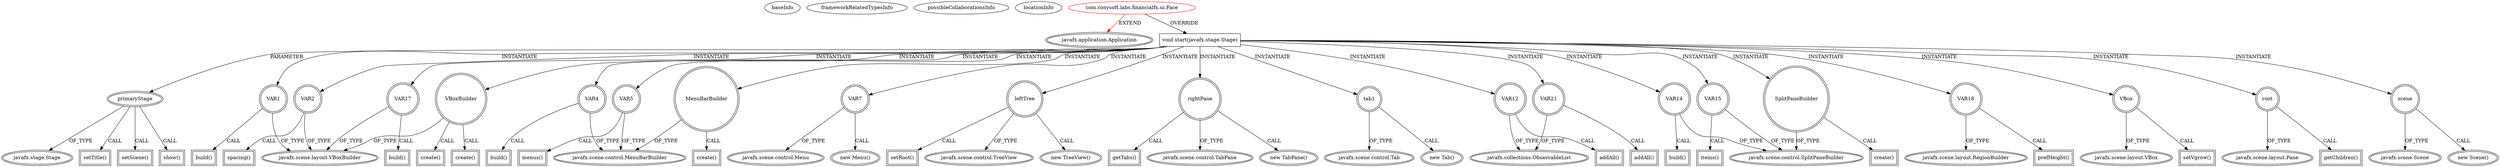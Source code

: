 digraph {
baseInfo[graphId=2313,category="extension_graph",isAnonymous=false,possibleRelation=false]
frameworkRelatedTypesInfo[0="javafx.application.Application"]
possibleCollaborationsInfo[]
locationInfo[projectName="cosysoft-financialfx",filePath="/cosysoft-financialfx/financialfx-master/incubatorfx/src/com/cosysoft/labs/financialfx/ui/Face.java",contextSignature="Face",graphId="2313"]
0[label="com.cosysoft.labs.financialfx.ui.Face",vertexType="ROOT_CLIENT_CLASS_DECLARATION",isFrameworkType=false,color=red]
1[label="javafx.application.Application",vertexType="FRAMEWORK_CLASS_TYPE",isFrameworkType=true,peripheries=2]
2[label="void start(javafx.stage.Stage)",vertexType="OVERRIDING_METHOD_DECLARATION",isFrameworkType=false,shape=box]
3[label="primaryStage",vertexType="PARAMETER_DECLARATION",isFrameworkType=true,peripheries=2]
4[label="javafx.stage.Stage",vertexType="FRAMEWORK_CLASS_TYPE",isFrameworkType=true,peripheries=2]
6[label="setTitle()",vertexType="INSIDE_CALL",isFrameworkType=true,peripheries=2,shape=box]
7[label="VAR1",vertexType="VARIABLE_EXPRESION",isFrameworkType=true,peripheries=2,shape=circle]
9[label="javafx.scene.layout.VBoxBuilder",vertexType="FRAMEWORK_CLASS_TYPE",isFrameworkType=true,peripheries=2]
8[label="build()",vertexType="INSIDE_CALL",isFrameworkType=true,peripheries=2,shape=box]
10[label="VAR2",vertexType="VARIABLE_EXPRESION",isFrameworkType=true,peripheries=2,shape=circle]
11[label="spacing()",vertexType="INSIDE_CALL",isFrameworkType=true,peripheries=2,shape=box]
13[label="VBoxBuilder",vertexType="VARIABLE_EXPRESION",isFrameworkType=true,peripheries=2,shape=circle]
14[label="create()",vertexType="INSIDE_CALL",isFrameworkType=true,peripheries=2,shape=box]
16[label="VAR4",vertexType="VARIABLE_EXPRESION",isFrameworkType=true,peripheries=2,shape=circle]
18[label="javafx.scene.control.MenuBarBuilder",vertexType="FRAMEWORK_CLASS_TYPE",isFrameworkType=true,peripheries=2]
17[label="build()",vertexType="INSIDE_CALL",isFrameworkType=true,peripheries=2,shape=box]
19[label="VAR5",vertexType="VARIABLE_EXPRESION",isFrameworkType=true,peripheries=2,shape=circle]
20[label="menus()",vertexType="INSIDE_CALL",isFrameworkType=true,peripheries=2,shape=box]
22[label="MenuBarBuilder",vertexType="VARIABLE_EXPRESION",isFrameworkType=true,peripheries=2,shape=circle]
23[label="create()",vertexType="INSIDE_CALL",isFrameworkType=true,peripheries=2,shape=box]
26[label="VAR7",vertexType="VARIABLE_EXPRESION",isFrameworkType=true,peripheries=2,shape=circle]
27[label="javafx.scene.control.Menu",vertexType="FRAMEWORK_CLASS_TYPE",isFrameworkType=true,peripheries=2]
25[label="new Menu()",vertexType="CONSTRUCTOR_CALL",isFrameworkType=true,peripheries=2]
29[label="leftTree",vertexType="VARIABLE_EXPRESION",isFrameworkType=true,peripheries=2,shape=circle]
30[label="javafx.scene.control.TreeView",vertexType="FRAMEWORK_CLASS_TYPE",isFrameworkType=true,peripheries=2]
28[label="new TreeView()",vertexType="CONSTRUCTOR_CALL",isFrameworkType=true,peripheries=2]
32[label="setRoot()",vertexType="INSIDE_CALL",isFrameworkType=true,peripheries=2,shape=box]
34[label="rightPane",vertexType="VARIABLE_EXPRESION",isFrameworkType=true,peripheries=2,shape=circle]
35[label="javafx.scene.control.TabPane",vertexType="FRAMEWORK_CLASS_TYPE",isFrameworkType=true,peripheries=2]
33[label="new TabPane()",vertexType="CONSTRUCTOR_CALL",isFrameworkType=true,peripheries=2]
37[label="tab1",vertexType="VARIABLE_EXPRESION",isFrameworkType=true,peripheries=2,shape=circle]
38[label="javafx.scene.control.Tab",vertexType="FRAMEWORK_CLASS_TYPE",isFrameworkType=true,peripheries=2]
36[label="new Tab()",vertexType="CONSTRUCTOR_CALL",isFrameworkType=true,peripheries=2]
39[label="VAR12",vertexType="VARIABLE_EXPRESION",isFrameworkType=true,peripheries=2,shape=circle]
41[label="javafx.collections.ObservableList",vertexType="FRAMEWORK_INTERFACE_TYPE",isFrameworkType=true,peripheries=2]
40[label="addAll()",vertexType="INSIDE_CALL",isFrameworkType=true,peripheries=2,shape=box]
43[label="getTabs()",vertexType="INSIDE_CALL",isFrameworkType=true,peripheries=2,shape=box]
44[label="VAR14",vertexType="VARIABLE_EXPRESION",isFrameworkType=true,peripheries=2,shape=circle]
46[label="javafx.scene.control.SplitPaneBuilder",vertexType="FRAMEWORK_CLASS_TYPE",isFrameworkType=true,peripheries=2]
45[label="build()",vertexType="INSIDE_CALL",isFrameworkType=true,peripheries=2,shape=box]
47[label="VAR15",vertexType="VARIABLE_EXPRESION",isFrameworkType=true,peripheries=2,shape=circle]
48[label="items()",vertexType="INSIDE_CALL",isFrameworkType=true,peripheries=2,shape=box]
50[label="SplitPaneBuilder",vertexType="VARIABLE_EXPRESION",isFrameworkType=true,peripheries=2,shape=circle]
51[label="create()",vertexType="INSIDE_CALL",isFrameworkType=true,peripheries=2,shape=box]
53[label="VAR17",vertexType="VARIABLE_EXPRESION",isFrameworkType=true,peripheries=2,shape=circle]
54[label="build()",vertexType="INSIDE_CALL",isFrameworkType=true,peripheries=2,shape=box]
56[label="VAR18",vertexType="VARIABLE_EXPRESION",isFrameworkType=true,peripheries=2,shape=circle]
58[label="javafx.scene.layout.RegionBuilder",vertexType="FRAMEWORK_CLASS_TYPE",isFrameworkType=true,peripheries=2]
57[label="prefHeight()",vertexType="INSIDE_CALL",isFrameworkType=true,peripheries=2,shape=box]
60[label="create()",vertexType="INSIDE_CALL",isFrameworkType=true,peripheries=2,shape=box]
61[label="VBox",vertexType="VARIABLE_EXPRESION",isFrameworkType=true,peripheries=2,shape=circle]
63[label="javafx.scene.layout.VBox",vertexType="FRAMEWORK_CLASS_TYPE",isFrameworkType=true,peripheries=2]
62[label="setVgrow()",vertexType="INSIDE_CALL",isFrameworkType=true,peripheries=2,shape=box]
64[label="VAR21",vertexType="VARIABLE_EXPRESION",isFrameworkType=true,peripheries=2,shape=circle]
65[label="addAll()",vertexType="INSIDE_CALL",isFrameworkType=true,peripheries=2,shape=box]
67[label="root",vertexType="VARIABLE_EXPRESION",isFrameworkType=true,peripheries=2,shape=circle]
69[label="javafx.scene.layout.Pane",vertexType="FRAMEWORK_CLASS_TYPE",isFrameworkType=true,peripheries=2]
68[label="getChildren()",vertexType="INSIDE_CALL",isFrameworkType=true,peripheries=2,shape=box]
71[label="scene",vertexType="VARIABLE_EXPRESION",isFrameworkType=true,peripheries=2,shape=circle]
72[label="javafx.scene.Scene",vertexType="FRAMEWORK_CLASS_TYPE",isFrameworkType=true,peripheries=2]
70[label="new Scene()",vertexType="CONSTRUCTOR_CALL",isFrameworkType=true,peripheries=2]
74[label="setScene()",vertexType="INSIDE_CALL",isFrameworkType=true,peripheries=2,shape=box]
76[label="show()",vertexType="INSIDE_CALL",isFrameworkType=true,peripheries=2,shape=box]
0->1[label="EXTEND",color=red]
0->2[label="OVERRIDE"]
3->4[label="OF_TYPE"]
2->3[label="PARAMETER"]
3->6[label="CALL"]
2->7[label="INSTANTIATE"]
7->9[label="OF_TYPE"]
7->8[label="CALL"]
2->10[label="INSTANTIATE"]
10->9[label="OF_TYPE"]
10->11[label="CALL"]
2->13[label="INSTANTIATE"]
13->9[label="OF_TYPE"]
13->14[label="CALL"]
2->16[label="INSTANTIATE"]
16->18[label="OF_TYPE"]
16->17[label="CALL"]
2->19[label="INSTANTIATE"]
19->18[label="OF_TYPE"]
19->20[label="CALL"]
2->22[label="INSTANTIATE"]
22->18[label="OF_TYPE"]
22->23[label="CALL"]
2->26[label="INSTANTIATE"]
26->27[label="OF_TYPE"]
26->25[label="CALL"]
2->29[label="INSTANTIATE"]
29->30[label="OF_TYPE"]
29->28[label="CALL"]
29->32[label="CALL"]
2->34[label="INSTANTIATE"]
34->35[label="OF_TYPE"]
34->33[label="CALL"]
2->37[label="INSTANTIATE"]
37->38[label="OF_TYPE"]
37->36[label="CALL"]
2->39[label="INSTANTIATE"]
39->41[label="OF_TYPE"]
39->40[label="CALL"]
34->43[label="CALL"]
2->44[label="INSTANTIATE"]
44->46[label="OF_TYPE"]
44->45[label="CALL"]
2->47[label="INSTANTIATE"]
47->46[label="OF_TYPE"]
47->48[label="CALL"]
2->50[label="INSTANTIATE"]
50->46[label="OF_TYPE"]
50->51[label="CALL"]
2->53[label="INSTANTIATE"]
53->9[label="OF_TYPE"]
53->54[label="CALL"]
2->56[label="INSTANTIATE"]
56->58[label="OF_TYPE"]
56->57[label="CALL"]
13->60[label="CALL"]
2->61[label="INSTANTIATE"]
61->63[label="OF_TYPE"]
61->62[label="CALL"]
2->64[label="INSTANTIATE"]
64->41[label="OF_TYPE"]
64->65[label="CALL"]
2->67[label="INSTANTIATE"]
67->69[label="OF_TYPE"]
67->68[label="CALL"]
2->71[label="INSTANTIATE"]
71->72[label="OF_TYPE"]
71->70[label="CALL"]
3->74[label="CALL"]
3->76[label="CALL"]
}
